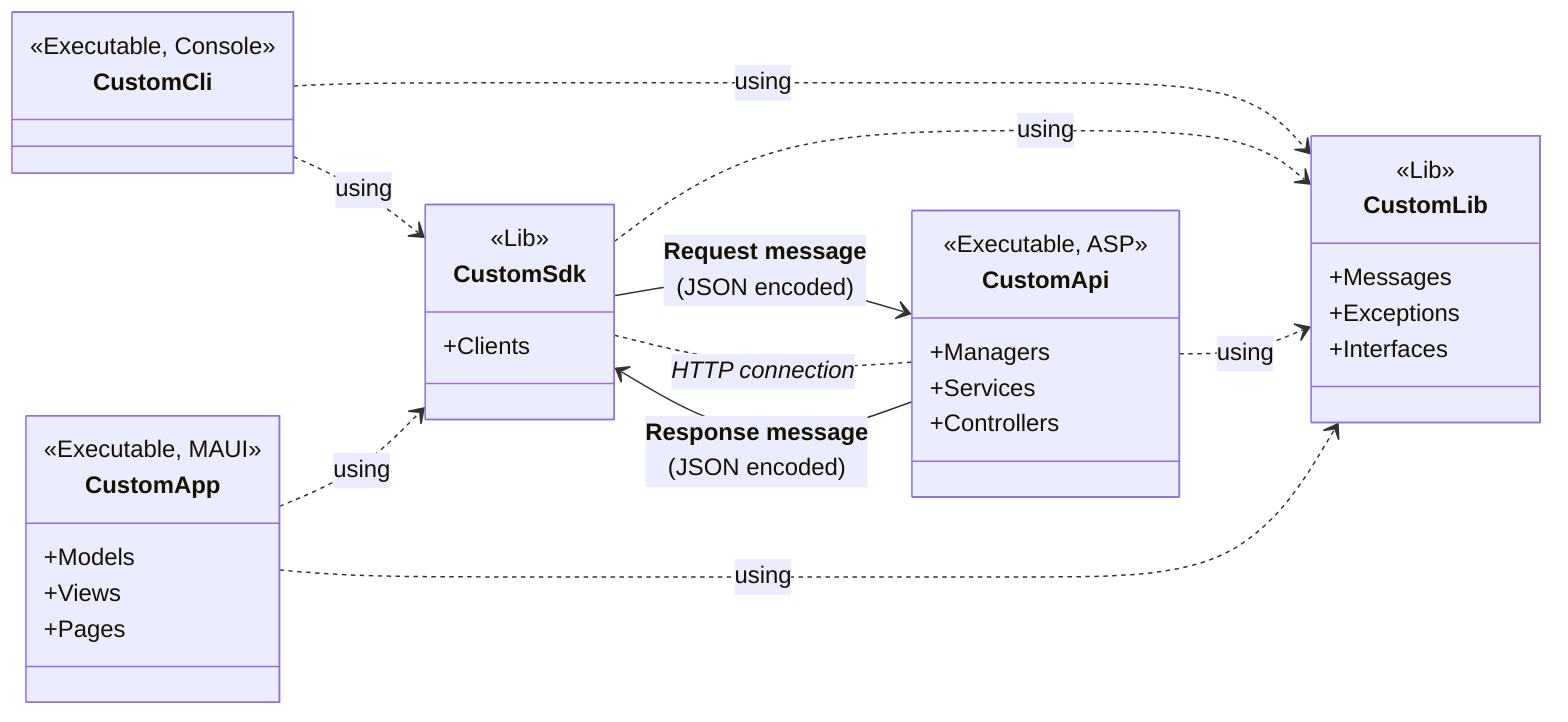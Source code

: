 classDiagram
    direction LR

    class CustomCli {
        <<Executable, Console>>
    }
    class CustomApp {
        <<Executable, MAUI>>
        +Models
        +Views
        +Pages
    }
    class CustomApi {
        <<Executable, ASP>>
        +Managers
        +Services
        +Controllers
    }
    class CustomSdk {
        <<Lib>>
        +Clients
    }
    class CustomLib {
        <<Lib>>
        +Messages
        +Exceptions
        +Interfaces
    }

    CustomCli ..> CustomLib : using
    CustomCli ..> CustomSdk : using
    CustomApp ..> CustomSdk : using
    CustomSdk ..> CustomLib : using
    CustomSdk --> CustomApi : <b>Request message</b><br/>(JSON encoded)
    CustomSdk .. CustomApi : <i>HTTP connection</i>
    CustomSdk <-- CustomApi : <b>Response message</b><br/>(JSON encoded)
    CustomApi ..> CustomLib : using
    CustomApp ..> CustomLib : using